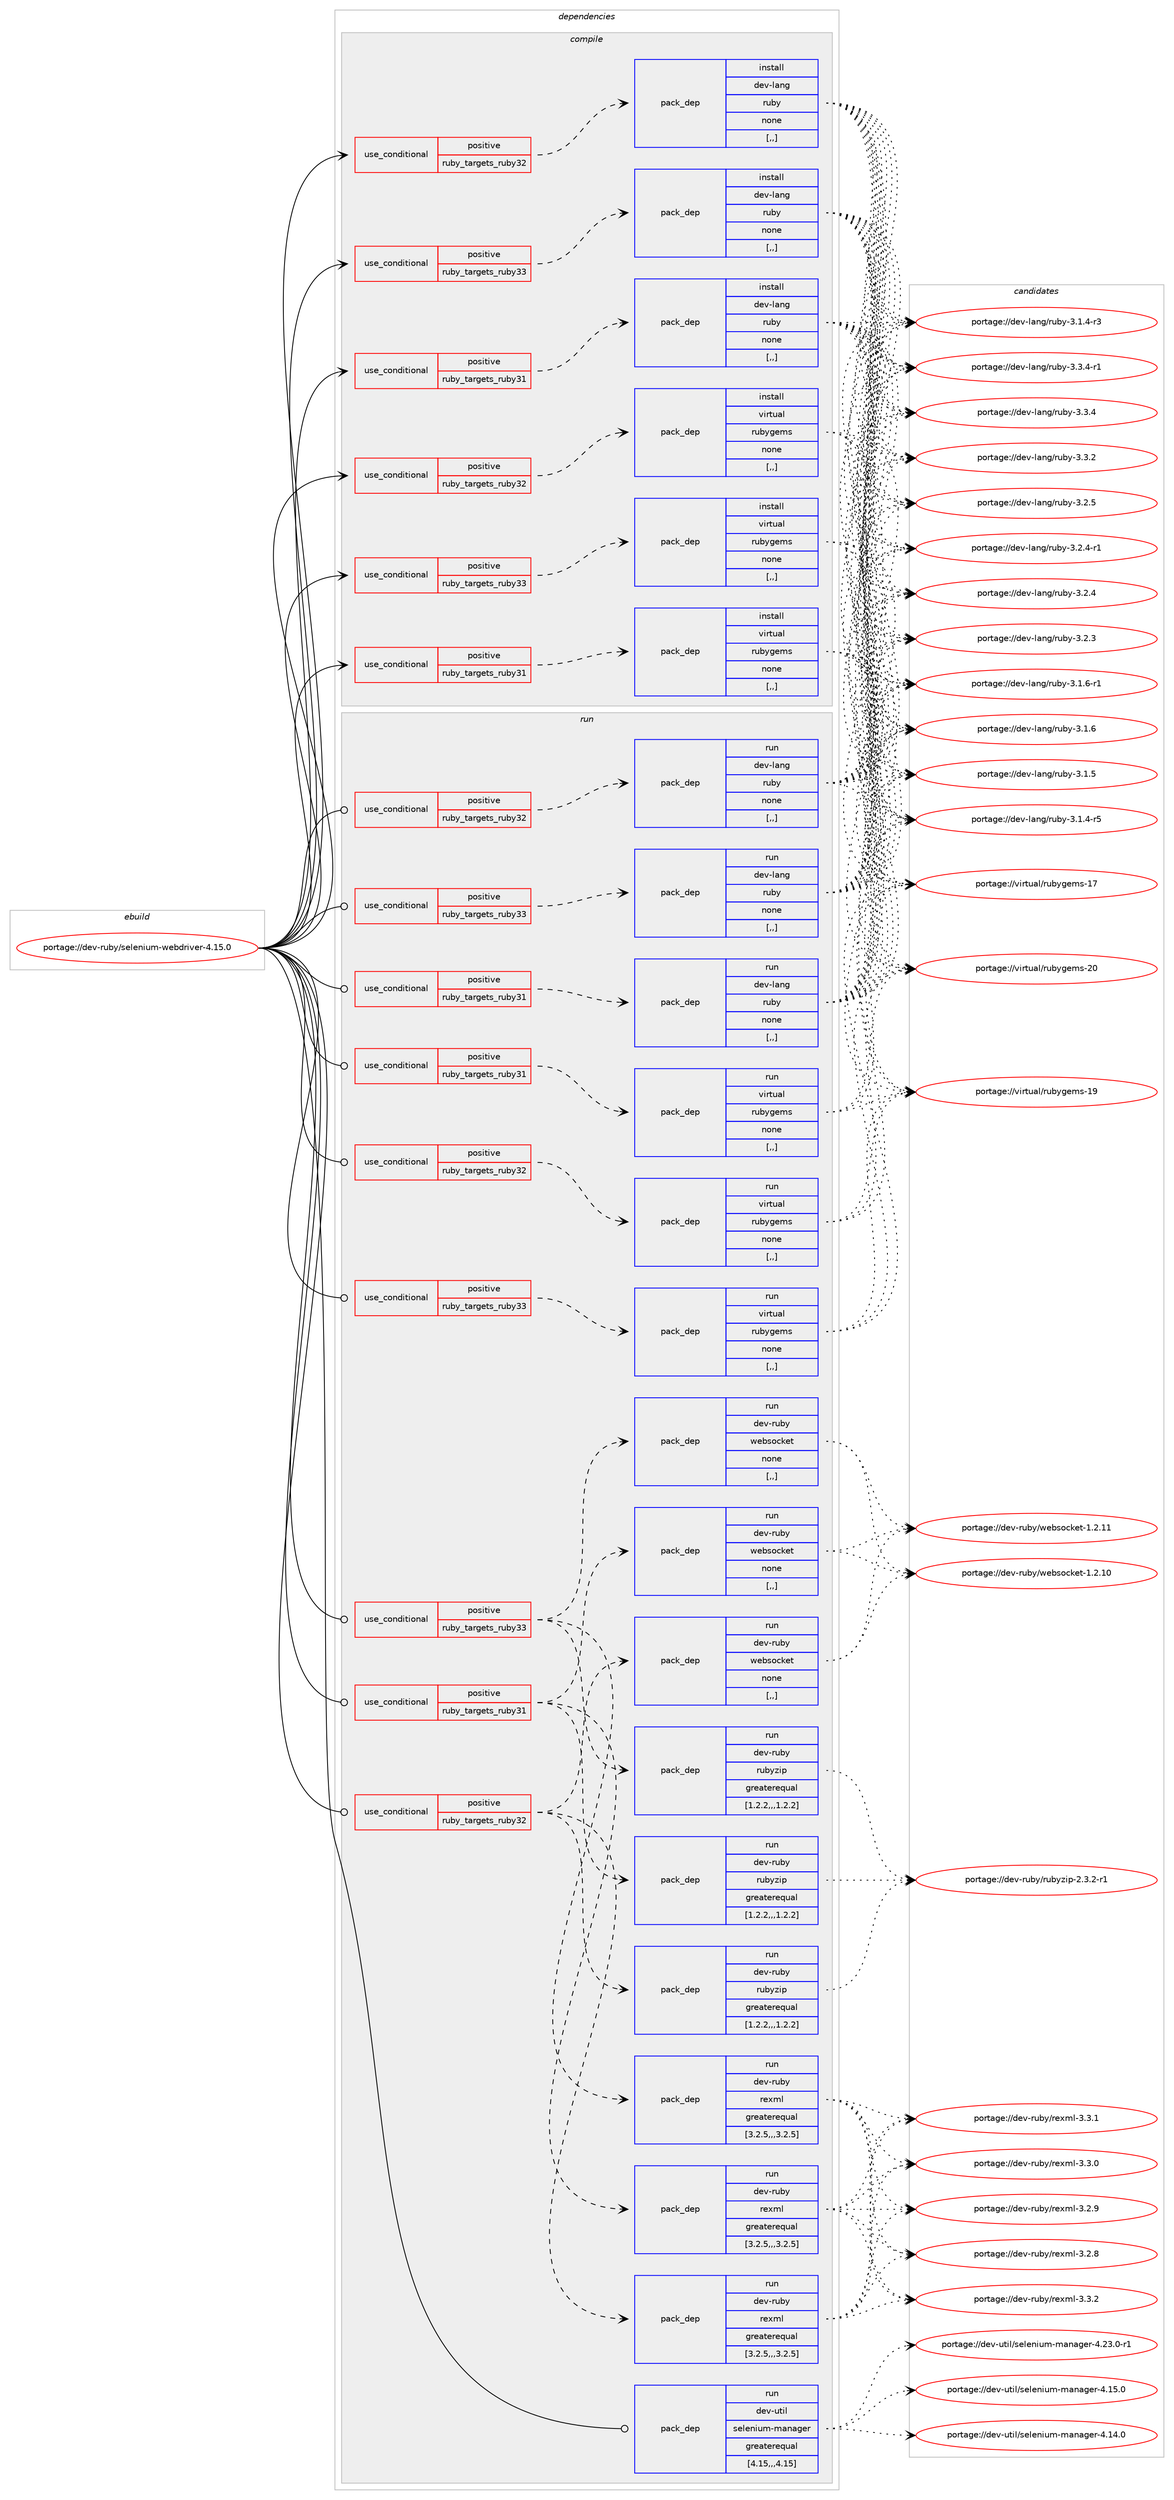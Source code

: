 digraph prolog {

# *************
# Graph options
# *************

newrank=true;
concentrate=true;
compound=true;
graph [rankdir=LR,fontname=Helvetica,fontsize=10,ranksep=1.5];#, ranksep=2.5, nodesep=0.2];
edge  [arrowhead=vee];
node  [fontname=Helvetica,fontsize=10];

# **********
# The ebuild
# **********

subgraph cluster_leftcol {
color=gray;
label=<<i>ebuild</i>>;
id [label="portage://dev-ruby/selenium-webdriver-4.15.0", color=red, width=4, href="../dev-ruby/selenium-webdriver-4.15.0.svg"];
}

# ****************
# The dependencies
# ****************

subgraph cluster_midcol {
color=gray;
label=<<i>dependencies</i>>;
subgraph cluster_compile {
fillcolor="#eeeeee";
style=filled;
label=<<i>compile</i>>;
subgraph cond56217 {
dependency202475 [label=<<TABLE BORDER="0" CELLBORDER="1" CELLSPACING="0" CELLPADDING="4"><TR><TD ROWSPAN="3" CELLPADDING="10">use_conditional</TD></TR><TR><TD>positive</TD></TR><TR><TD>ruby_targets_ruby31</TD></TR></TABLE>>, shape=none, color=red];
subgraph pack144873 {
dependency202476 [label=<<TABLE BORDER="0" CELLBORDER="1" CELLSPACING="0" CELLPADDING="4" WIDTH="220"><TR><TD ROWSPAN="6" CELLPADDING="30">pack_dep</TD></TR><TR><TD WIDTH="110">install</TD></TR><TR><TD>dev-lang</TD></TR><TR><TD>ruby</TD></TR><TR><TD>none</TD></TR><TR><TD>[,,]</TD></TR></TABLE>>, shape=none, color=blue];
}
dependency202475:e -> dependency202476:w [weight=20,style="dashed",arrowhead="vee"];
}
id:e -> dependency202475:w [weight=20,style="solid",arrowhead="vee"];
subgraph cond56218 {
dependency202477 [label=<<TABLE BORDER="0" CELLBORDER="1" CELLSPACING="0" CELLPADDING="4"><TR><TD ROWSPAN="3" CELLPADDING="10">use_conditional</TD></TR><TR><TD>positive</TD></TR><TR><TD>ruby_targets_ruby31</TD></TR></TABLE>>, shape=none, color=red];
subgraph pack144874 {
dependency202478 [label=<<TABLE BORDER="0" CELLBORDER="1" CELLSPACING="0" CELLPADDING="4" WIDTH="220"><TR><TD ROWSPAN="6" CELLPADDING="30">pack_dep</TD></TR><TR><TD WIDTH="110">install</TD></TR><TR><TD>virtual</TD></TR><TR><TD>rubygems</TD></TR><TR><TD>none</TD></TR><TR><TD>[,,]</TD></TR></TABLE>>, shape=none, color=blue];
}
dependency202477:e -> dependency202478:w [weight=20,style="dashed",arrowhead="vee"];
}
id:e -> dependency202477:w [weight=20,style="solid",arrowhead="vee"];
subgraph cond56219 {
dependency202479 [label=<<TABLE BORDER="0" CELLBORDER="1" CELLSPACING="0" CELLPADDING="4"><TR><TD ROWSPAN="3" CELLPADDING="10">use_conditional</TD></TR><TR><TD>positive</TD></TR><TR><TD>ruby_targets_ruby32</TD></TR></TABLE>>, shape=none, color=red];
subgraph pack144875 {
dependency202480 [label=<<TABLE BORDER="0" CELLBORDER="1" CELLSPACING="0" CELLPADDING="4" WIDTH="220"><TR><TD ROWSPAN="6" CELLPADDING="30">pack_dep</TD></TR><TR><TD WIDTH="110">install</TD></TR><TR><TD>dev-lang</TD></TR><TR><TD>ruby</TD></TR><TR><TD>none</TD></TR><TR><TD>[,,]</TD></TR></TABLE>>, shape=none, color=blue];
}
dependency202479:e -> dependency202480:w [weight=20,style="dashed",arrowhead="vee"];
}
id:e -> dependency202479:w [weight=20,style="solid",arrowhead="vee"];
subgraph cond56220 {
dependency202481 [label=<<TABLE BORDER="0" CELLBORDER="1" CELLSPACING="0" CELLPADDING="4"><TR><TD ROWSPAN="3" CELLPADDING="10">use_conditional</TD></TR><TR><TD>positive</TD></TR><TR><TD>ruby_targets_ruby32</TD></TR></TABLE>>, shape=none, color=red];
subgraph pack144876 {
dependency202482 [label=<<TABLE BORDER="0" CELLBORDER="1" CELLSPACING="0" CELLPADDING="4" WIDTH="220"><TR><TD ROWSPAN="6" CELLPADDING="30">pack_dep</TD></TR><TR><TD WIDTH="110">install</TD></TR><TR><TD>virtual</TD></TR><TR><TD>rubygems</TD></TR><TR><TD>none</TD></TR><TR><TD>[,,]</TD></TR></TABLE>>, shape=none, color=blue];
}
dependency202481:e -> dependency202482:w [weight=20,style="dashed",arrowhead="vee"];
}
id:e -> dependency202481:w [weight=20,style="solid",arrowhead="vee"];
subgraph cond56221 {
dependency202483 [label=<<TABLE BORDER="0" CELLBORDER="1" CELLSPACING="0" CELLPADDING="4"><TR><TD ROWSPAN="3" CELLPADDING="10">use_conditional</TD></TR><TR><TD>positive</TD></TR><TR><TD>ruby_targets_ruby33</TD></TR></TABLE>>, shape=none, color=red];
subgraph pack144877 {
dependency202484 [label=<<TABLE BORDER="0" CELLBORDER="1" CELLSPACING="0" CELLPADDING="4" WIDTH="220"><TR><TD ROWSPAN="6" CELLPADDING="30">pack_dep</TD></TR><TR><TD WIDTH="110">install</TD></TR><TR><TD>dev-lang</TD></TR><TR><TD>ruby</TD></TR><TR><TD>none</TD></TR><TR><TD>[,,]</TD></TR></TABLE>>, shape=none, color=blue];
}
dependency202483:e -> dependency202484:w [weight=20,style="dashed",arrowhead="vee"];
}
id:e -> dependency202483:w [weight=20,style="solid",arrowhead="vee"];
subgraph cond56222 {
dependency202485 [label=<<TABLE BORDER="0" CELLBORDER="1" CELLSPACING="0" CELLPADDING="4"><TR><TD ROWSPAN="3" CELLPADDING="10">use_conditional</TD></TR><TR><TD>positive</TD></TR><TR><TD>ruby_targets_ruby33</TD></TR></TABLE>>, shape=none, color=red];
subgraph pack144878 {
dependency202486 [label=<<TABLE BORDER="0" CELLBORDER="1" CELLSPACING="0" CELLPADDING="4" WIDTH="220"><TR><TD ROWSPAN="6" CELLPADDING="30">pack_dep</TD></TR><TR><TD WIDTH="110">install</TD></TR><TR><TD>virtual</TD></TR><TR><TD>rubygems</TD></TR><TR><TD>none</TD></TR><TR><TD>[,,]</TD></TR></TABLE>>, shape=none, color=blue];
}
dependency202485:e -> dependency202486:w [weight=20,style="dashed",arrowhead="vee"];
}
id:e -> dependency202485:w [weight=20,style="solid",arrowhead="vee"];
}
subgraph cluster_compileandrun {
fillcolor="#eeeeee";
style=filled;
label=<<i>compile and run</i>>;
}
subgraph cluster_run {
fillcolor="#eeeeee";
style=filled;
label=<<i>run</i>>;
subgraph cond56223 {
dependency202487 [label=<<TABLE BORDER="0" CELLBORDER="1" CELLSPACING="0" CELLPADDING="4"><TR><TD ROWSPAN="3" CELLPADDING="10">use_conditional</TD></TR><TR><TD>positive</TD></TR><TR><TD>ruby_targets_ruby31</TD></TR></TABLE>>, shape=none, color=red];
subgraph pack144879 {
dependency202488 [label=<<TABLE BORDER="0" CELLBORDER="1" CELLSPACING="0" CELLPADDING="4" WIDTH="220"><TR><TD ROWSPAN="6" CELLPADDING="30">pack_dep</TD></TR><TR><TD WIDTH="110">run</TD></TR><TR><TD>dev-lang</TD></TR><TR><TD>ruby</TD></TR><TR><TD>none</TD></TR><TR><TD>[,,]</TD></TR></TABLE>>, shape=none, color=blue];
}
dependency202487:e -> dependency202488:w [weight=20,style="dashed",arrowhead="vee"];
}
id:e -> dependency202487:w [weight=20,style="solid",arrowhead="odot"];
subgraph cond56224 {
dependency202489 [label=<<TABLE BORDER="0" CELLBORDER="1" CELLSPACING="0" CELLPADDING="4"><TR><TD ROWSPAN="3" CELLPADDING="10">use_conditional</TD></TR><TR><TD>positive</TD></TR><TR><TD>ruby_targets_ruby31</TD></TR></TABLE>>, shape=none, color=red];
subgraph pack144880 {
dependency202490 [label=<<TABLE BORDER="0" CELLBORDER="1" CELLSPACING="0" CELLPADDING="4" WIDTH="220"><TR><TD ROWSPAN="6" CELLPADDING="30">pack_dep</TD></TR><TR><TD WIDTH="110">run</TD></TR><TR><TD>dev-ruby</TD></TR><TR><TD>rexml</TD></TR><TR><TD>greaterequal</TD></TR><TR><TD>[3.2.5,,,3.2.5]</TD></TR></TABLE>>, shape=none, color=blue];
}
dependency202489:e -> dependency202490:w [weight=20,style="dashed",arrowhead="vee"];
subgraph pack144881 {
dependency202491 [label=<<TABLE BORDER="0" CELLBORDER="1" CELLSPACING="0" CELLPADDING="4" WIDTH="220"><TR><TD ROWSPAN="6" CELLPADDING="30">pack_dep</TD></TR><TR><TD WIDTH="110">run</TD></TR><TR><TD>dev-ruby</TD></TR><TR><TD>rubyzip</TD></TR><TR><TD>greaterequal</TD></TR><TR><TD>[1.2.2,,,1.2.2]</TD></TR></TABLE>>, shape=none, color=blue];
}
dependency202489:e -> dependency202491:w [weight=20,style="dashed",arrowhead="vee"];
subgraph pack144882 {
dependency202492 [label=<<TABLE BORDER="0" CELLBORDER="1" CELLSPACING="0" CELLPADDING="4" WIDTH="220"><TR><TD ROWSPAN="6" CELLPADDING="30">pack_dep</TD></TR><TR><TD WIDTH="110">run</TD></TR><TR><TD>dev-ruby</TD></TR><TR><TD>websocket</TD></TR><TR><TD>none</TD></TR><TR><TD>[,,]</TD></TR></TABLE>>, shape=none, color=blue];
}
dependency202489:e -> dependency202492:w [weight=20,style="dashed",arrowhead="vee"];
}
id:e -> dependency202489:w [weight=20,style="solid",arrowhead="odot"];
subgraph cond56225 {
dependency202493 [label=<<TABLE BORDER="0" CELLBORDER="1" CELLSPACING="0" CELLPADDING="4"><TR><TD ROWSPAN="3" CELLPADDING="10">use_conditional</TD></TR><TR><TD>positive</TD></TR><TR><TD>ruby_targets_ruby31</TD></TR></TABLE>>, shape=none, color=red];
subgraph pack144883 {
dependency202494 [label=<<TABLE BORDER="0" CELLBORDER="1" CELLSPACING="0" CELLPADDING="4" WIDTH="220"><TR><TD ROWSPAN="6" CELLPADDING="30">pack_dep</TD></TR><TR><TD WIDTH="110">run</TD></TR><TR><TD>virtual</TD></TR><TR><TD>rubygems</TD></TR><TR><TD>none</TD></TR><TR><TD>[,,]</TD></TR></TABLE>>, shape=none, color=blue];
}
dependency202493:e -> dependency202494:w [weight=20,style="dashed",arrowhead="vee"];
}
id:e -> dependency202493:w [weight=20,style="solid",arrowhead="odot"];
subgraph cond56226 {
dependency202495 [label=<<TABLE BORDER="0" CELLBORDER="1" CELLSPACING="0" CELLPADDING="4"><TR><TD ROWSPAN="3" CELLPADDING="10">use_conditional</TD></TR><TR><TD>positive</TD></TR><TR><TD>ruby_targets_ruby32</TD></TR></TABLE>>, shape=none, color=red];
subgraph pack144884 {
dependency202496 [label=<<TABLE BORDER="0" CELLBORDER="1" CELLSPACING="0" CELLPADDING="4" WIDTH="220"><TR><TD ROWSPAN="6" CELLPADDING="30">pack_dep</TD></TR><TR><TD WIDTH="110">run</TD></TR><TR><TD>dev-lang</TD></TR><TR><TD>ruby</TD></TR><TR><TD>none</TD></TR><TR><TD>[,,]</TD></TR></TABLE>>, shape=none, color=blue];
}
dependency202495:e -> dependency202496:w [weight=20,style="dashed",arrowhead="vee"];
}
id:e -> dependency202495:w [weight=20,style="solid",arrowhead="odot"];
subgraph cond56227 {
dependency202497 [label=<<TABLE BORDER="0" CELLBORDER="1" CELLSPACING="0" CELLPADDING="4"><TR><TD ROWSPAN="3" CELLPADDING="10">use_conditional</TD></TR><TR><TD>positive</TD></TR><TR><TD>ruby_targets_ruby32</TD></TR></TABLE>>, shape=none, color=red];
subgraph pack144885 {
dependency202498 [label=<<TABLE BORDER="0" CELLBORDER="1" CELLSPACING="0" CELLPADDING="4" WIDTH="220"><TR><TD ROWSPAN="6" CELLPADDING="30">pack_dep</TD></TR><TR><TD WIDTH="110">run</TD></TR><TR><TD>dev-ruby</TD></TR><TR><TD>rexml</TD></TR><TR><TD>greaterequal</TD></TR><TR><TD>[3.2.5,,,3.2.5]</TD></TR></TABLE>>, shape=none, color=blue];
}
dependency202497:e -> dependency202498:w [weight=20,style="dashed",arrowhead="vee"];
subgraph pack144886 {
dependency202499 [label=<<TABLE BORDER="0" CELLBORDER="1" CELLSPACING="0" CELLPADDING="4" WIDTH="220"><TR><TD ROWSPAN="6" CELLPADDING="30">pack_dep</TD></TR><TR><TD WIDTH="110">run</TD></TR><TR><TD>dev-ruby</TD></TR><TR><TD>rubyzip</TD></TR><TR><TD>greaterequal</TD></TR><TR><TD>[1.2.2,,,1.2.2]</TD></TR></TABLE>>, shape=none, color=blue];
}
dependency202497:e -> dependency202499:w [weight=20,style="dashed",arrowhead="vee"];
subgraph pack144887 {
dependency202500 [label=<<TABLE BORDER="0" CELLBORDER="1" CELLSPACING="0" CELLPADDING="4" WIDTH="220"><TR><TD ROWSPAN="6" CELLPADDING="30">pack_dep</TD></TR><TR><TD WIDTH="110">run</TD></TR><TR><TD>dev-ruby</TD></TR><TR><TD>websocket</TD></TR><TR><TD>none</TD></TR><TR><TD>[,,]</TD></TR></TABLE>>, shape=none, color=blue];
}
dependency202497:e -> dependency202500:w [weight=20,style="dashed",arrowhead="vee"];
}
id:e -> dependency202497:w [weight=20,style="solid",arrowhead="odot"];
subgraph cond56228 {
dependency202501 [label=<<TABLE BORDER="0" CELLBORDER="1" CELLSPACING="0" CELLPADDING="4"><TR><TD ROWSPAN="3" CELLPADDING="10">use_conditional</TD></TR><TR><TD>positive</TD></TR><TR><TD>ruby_targets_ruby32</TD></TR></TABLE>>, shape=none, color=red];
subgraph pack144888 {
dependency202502 [label=<<TABLE BORDER="0" CELLBORDER="1" CELLSPACING="0" CELLPADDING="4" WIDTH="220"><TR><TD ROWSPAN="6" CELLPADDING="30">pack_dep</TD></TR><TR><TD WIDTH="110">run</TD></TR><TR><TD>virtual</TD></TR><TR><TD>rubygems</TD></TR><TR><TD>none</TD></TR><TR><TD>[,,]</TD></TR></TABLE>>, shape=none, color=blue];
}
dependency202501:e -> dependency202502:w [weight=20,style="dashed",arrowhead="vee"];
}
id:e -> dependency202501:w [weight=20,style="solid",arrowhead="odot"];
subgraph cond56229 {
dependency202503 [label=<<TABLE BORDER="0" CELLBORDER="1" CELLSPACING="0" CELLPADDING="4"><TR><TD ROWSPAN="3" CELLPADDING="10">use_conditional</TD></TR><TR><TD>positive</TD></TR><TR><TD>ruby_targets_ruby33</TD></TR></TABLE>>, shape=none, color=red];
subgraph pack144889 {
dependency202504 [label=<<TABLE BORDER="0" CELLBORDER="1" CELLSPACING="0" CELLPADDING="4" WIDTH="220"><TR><TD ROWSPAN="6" CELLPADDING="30">pack_dep</TD></TR><TR><TD WIDTH="110">run</TD></TR><TR><TD>dev-lang</TD></TR><TR><TD>ruby</TD></TR><TR><TD>none</TD></TR><TR><TD>[,,]</TD></TR></TABLE>>, shape=none, color=blue];
}
dependency202503:e -> dependency202504:w [weight=20,style="dashed",arrowhead="vee"];
}
id:e -> dependency202503:w [weight=20,style="solid",arrowhead="odot"];
subgraph cond56230 {
dependency202505 [label=<<TABLE BORDER="0" CELLBORDER="1" CELLSPACING="0" CELLPADDING="4"><TR><TD ROWSPAN="3" CELLPADDING="10">use_conditional</TD></TR><TR><TD>positive</TD></TR><TR><TD>ruby_targets_ruby33</TD></TR></TABLE>>, shape=none, color=red];
subgraph pack144890 {
dependency202506 [label=<<TABLE BORDER="0" CELLBORDER="1" CELLSPACING="0" CELLPADDING="4" WIDTH="220"><TR><TD ROWSPAN="6" CELLPADDING="30">pack_dep</TD></TR><TR><TD WIDTH="110">run</TD></TR><TR><TD>dev-ruby</TD></TR><TR><TD>rexml</TD></TR><TR><TD>greaterequal</TD></TR><TR><TD>[3.2.5,,,3.2.5]</TD></TR></TABLE>>, shape=none, color=blue];
}
dependency202505:e -> dependency202506:w [weight=20,style="dashed",arrowhead="vee"];
subgraph pack144891 {
dependency202507 [label=<<TABLE BORDER="0" CELLBORDER="1" CELLSPACING="0" CELLPADDING="4" WIDTH="220"><TR><TD ROWSPAN="6" CELLPADDING="30">pack_dep</TD></TR><TR><TD WIDTH="110">run</TD></TR><TR><TD>dev-ruby</TD></TR><TR><TD>rubyzip</TD></TR><TR><TD>greaterequal</TD></TR><TR><TD>[1.2.2,,,1.2.2]</TD></TR></TABLE>>, shape=none, color=blue];
}
dependency202505:e -> dependency202507:w [weight=20,style="dashed",arrowhead="vee"];
subgraph pack144892 {
dependency202508 [label=<<TABLE BORDER="0" CELLBORDER="1" CELLSPACING="0" CELLPADDING="4" WIDTH="220"><TR><TD ROWSPAN="6" CELLPADDING="30">pack_dep</TD></TR><TR><TD WIDTH="110">run</TD></TR><TR><TD>dev-ruby</TD></TR><TR><TD>websocket</TD></TR><TR><TD>none</TD></TR><TR><TD>[,,]</TD></TR></TABLE>>, shape=none, color=blue];
}
dependency202505:e -> dependency202508:w [weight=20,style="dashed",arrowhead="vee"];
}
id:e -> dependency202505:w [weight=20,style="solid",arrowhead="odot"];
subgraph cond56231 {
dependency202509 [label=<<TABLE BORDER="0" CELLBORDER="1" CELLSPACING="0" CELLPADDING="4"><TR><TD ROWSPAN="3" CELLPADDING="10">use_conditional</TD></TR><TR><TD>positive</TD></TR><TR><TD>ruby_targets_ruby33</TD></TR></TABLE>>, shape=none, color=red];
subgraph pack144893 {
dependency202510 [label=<<TABLE BORDER="0" CELLBORDER="1" CELLSPACING="0" CELLPADDING="4" WIDTH="220"><TR><TD ROWSPAN="6" CELLPADDING="30">pack_dep</TD></TR><TR><TD WIDTH="110">run</TD></TR><TR><TD>virtual</TD></TR><TR><TD>rubygems</TD></TR><TR><TD>none</TD></TR><TR><TD>[,,]</TD></TR></TABLE>>, shape=none, color=blue];
}
dependency202509:e -> dependency202510:w [weight=20,style="dashed",arrowhead="vee"];
}
id:e -> dependency202509:w [weight=20,style="solid",arrowhead="odot"];
subgraph pack144894 {
dependency202511 [label=<<TABLE BORDER="0" CELLBORDER="1" CELLSPACING="0" CELLPADDING="4" WIDTH="220"><TR><TD ROWSPAN="6" CELLPADDING="30">pack_dep</TD></TR><TR><TD WIDTH="110">run</TD></TR><TR><TD>dev-util</TD></TR><TR><TD>selenium-manager</TD></TR><TR><TD>greaterequal</TD></TR><TR><TD>[4.15,,,4.15]</TD></TR></TABLE>>, shape=none, color=blue];
}
id:e -> dependency202511:w [weight=20,style="solid",arrowhead="odot"];
}
}

# **************
# The candidates
# **************

subgraph cluster_choices {
rank=same;
color=gray;
label=<<i>candidates</i>>;

subgraph choice144873 {
color=black;
nodesep=1;
choice100101118451089711010347114117981214551465146524511449 [label="portage://dev-lang/ruby-3.3.4-r1", color=red, width=4,href="../dev-lang/ruby-3.3.4-r1.svg"];
choice10010111845108971101034711411798121455146514652 [label="portage://dev-lang/ruby-3.3.4", color=red, width=4,href="../dev-lang/ruby-3.3.4.svg"];
choice10010111845108971101034711411798121455146514650 [label="portage://dev-lang/ruby-3.3.2", color=red, width=4,href="../dev-lang/ruby-3.3.2.svg"];
choice10010111845108971101034711411798121455146504653 [label="portage://dev-lang/ruby-3.2.5", color=red, width=4,href="../dev-lang/ruby-3.2.5.svg"];
choice100101118451089711010347114117981214551465046524511449 [label="portage://dev-lang/ruby-3.2.4-r1", color=red, width=4,href="../dev-lang/ruby-3.2.4-r1.svg"];
choice10010111845108971101034711411798121455146504652 [label="portage://dev-lang/ruby-3.2.4", color=red, width=4,href="../dev-lang/ruby-3.2.4.svg"];
choice10010111845108971101034711411798121455146504651 [label="portage://dev-lang/ruby-3.2.3", color=red, width=4,href="../dev-lang/ruby-3.2.3.svg"];
choice100101118451089711010347114117981214551464946544511449 [label="portage://dev-lang/ruby-3.1.6-r1", color=red, width=4,href="../dev-lang/ruby-3.1.6-r1.svg"];
choice10010111845108971101034711411798121455146494654 [label="portage://dev-lang/ruby-3.1.6", color=red, width=4,href="../dev-lang/ruby-3.1.6.svg"];
choice10010111845108971101034711411798121455146494653 [label="portage://dev-lang/ruby-3.1.5", color=red, width=4,href="../dev-lang/ruby-3.1.5.svg"];
choice100101118451089711010347114117981214551464946524511453 [label="portage://dev-lang/ruby-3.1.4-r5", color=red, width=4,href="../dev-lang/ruby-3.1.4-r5.svg"];
choice100101118451089711010347114117981214551464946524511451 [label="portage://dev-lang/ruby-3.1.4-r3", color=red, width=4,href="../dev-lang/ruby-3.1.4-r3.svg"];
dependency202476:e -> choice100101118451089711010347114117981214551465146524511449:w [style=dotted,weight="100"];
dependency202476:e -> choice10010111845108971101034711411798121455146514652:w [style=dotted,weight="100"];
dependency202476:e -> choice10010111845108971101034711411798121455146514650:w [style=dotted,weight="100"];
dependency202476:e -> choice10010111845108971101034711411798121455146504653:w [style=dotted,weight="100"];
dependency202476:e -> choice100101118451089711010347114117981214551465046524511449:w [style=dotted,weight="100"];
dependency202476:e -> choice10010111845108971101034711411798121455146504652:w [style=dotted,weight="100"];
dependency202476:e -> choice10010111845108971101034711411798121455146504651:w [style=dotted,weight="100"];
dependency202476:e -> choice100101118451089711010347114117981214551464946544511449:w [style=dotted,weight="100"];
dependency202476:e -> choice10010111845108971101034711411798121455146494654:w [style=dotted,weight="100"];
dependency202476:e -> choice10010111845108971101034711411798121455146494653:w [style=dotted,weight="100"];
dependency202476:e -> choice100101118451089711010347114117981214551464946524511453:w [style=dotted,weight="100"];
dependency202476:e -> choice100101118451089711010347114117981214551464946524511451:w [style=dotted,weight="100"];
}
subgraph choice144874 {
color=black;
nodesep=1;
choice118105114116117971084711411798121103101109115455048 [label="portage://virtual/rubygems-20", color=red, width=4,href="../virtual/rubygems-20.svg"];
choice118105114116117971084711411798121103101109115454957 [label="portage://virtual/rubygems-19", color=red, width=4,href="../virtual/rubygems-19.svg"];
choice118105114116117971084711411798121103101109115454955 [label="portage://virtual/rubygems-17", color=red, width=4,href="../virtual/rubygems-17.svg"];
dependency202478:e -> choice118105114116117971084711411798121103101109115455048:w [style=dotted,weight="100"];
dependency202478:e -> choice118105114116117971084711411798121103101109115454957:w [style=dotted,weight="100"];
dependency202478:e -> choice118105114116117971084711411798121103101109115454955:w [style=dotted,weight="100"];
}
subgraph choice144875 {
color=black;
nodesep=1;
choice100101118451089711010347114117981214551465146524511449 [label="portage://dev-lang/ruby-3.3.4-r1", color=red, width=4,href="../dev-lang/ruby-3.3.4-r1.svg"];
choice10010111845108971101034711411798121455146514652 [label="portage://dev-lang/ruby-3.3.4", color=red, width=4,href="../dev-lang/ruby-3.3.4.svg"];
choice10010111845108971101034711411798121455146514650 [label="portage://dev-lang/ruby-3.3.2", color=red, width=4,href="../dev-lang/ruby-3.3.2.svg"];
choice10010111845108971101034711411798121455146504653 [label="portage://dev-lang/ruby-3.2.5", color=red, width=4,href="../dev-lang/ruby-3.2.5.svg"];
choice100101118451089711010347114117981214551465046524511449 [label="portage://dev-lang/ruby-3.2.4-r1", color=red, width=4,href="../dev-lang/ruby-3.2.4-r1.svg"];
choice10010111845108971101034711411798121455146504652 [label="portage://dev-lang/ruby-3.2.4", color=red, width=4,href="../dev-lang/ruby-3.2.4.svg"];
choice10010111845108971101034711411798121455146504651 [label="portage://dev-lang/ruby-3.2.3", color=red, width=4,href="../dev-lang/ruby-3.2.3.svg"];
choice100101118451089711010347114117981214551464946544511449 [label="portage://dev-lang/ruby-3.1.6-r1", color=red, width=4,href="../dev-lang/ruby-3.1.6-r1.svg"];
choice10010111845108971101034711411798121455146494654 [label="portage://dev-lang/ruby-3.1.6", color=red, width=4,href="../dev-lang/ruby-3.1.6.svg"];
choice10010111845108971101034711411798121455146494653 [label="portage://dev-lang/ruby-3.1.5", color=red, width=4,href="../dev-lang/ruby-3.1.5.svg"];
choice100101118451089711010347114117981214551464946524511453 [label="portage://dev-lang/ruby-3.1.4-r5", color=red, width=4,href="../dev-lang/ruby-3.1.4-r5.svg"];
choice100101118451089711010347114117981214551464946524511451 [label="portage://dev-lang/ruby-3.1.4-r3", color=red, width=4,href="../dev-lang/ruby-3.1.4-r3.svg"];
dependency202480:e -> choice100101118451089711010347114117981214551465146524511449:w [style=dotted,weight="100"];
dependency202480:e -> choice10010111845108971101034711411798121455146514652:w [style=dotted,weight="100"];
dependency202480:e -> choice10010111845108971101034711411798121455146514650:w [style=dotted,weight="100"];
dependency202480:e -> choice10010111845108971101034711411798121455146504653:w [style=dotted,weight="100"];
dependency202480:e -> choice100101118451089711010347114117981214551465046524511449:w [style=dotted,weight="100"];
dependency202480:e -> choice10010111845108971101034711411798121455146504652:w [style=dotted,weight="100"];
dependency202480:e -> choice10010111845108971101034711411798121455146504651:w [style=dotted,weight="100"];
dependency202480:e -> choice100101118451089711010347114117981214551464946544511449:w [style=dotted,weight="100"];
dependency202480:e -> choice10010111845108971101034711411798121455146494654:w [style=dotted,weight="100"];
dependency202480:e -> choice10010111845108971101034711411798121455146494653:w [style=dotted,weight="100"];
dependency202480:e -> choice100101118451089711010347114117981214551464946524511453:w [style=dotted,weight="100"];
dependency202480:e -> choice100101118451089711010347114117981214551464946524511451:w [style=dotted,weight="100"];
}
subgraph choice144876 {
color=black;
nodesep=1;
choice118105114116117971084711411798121103101109115455048 [label="portage://virtual/rubygems-20", color=red, width=4,href="../virtual/rubygems-20.svg"];
choice118105114116117971084711411798121103101109115454957 [label="portage://virtual/rubygems-19", color=red, width=4,href="../virtual/rubygems-19.svg"];
choice118105114116117971084711411798121103101109115454955 [label="portage://virtual/rubygems-17", color=red, width=4,href="../virtual/rubygems-17.svg"];
dependency202482:e -> choice118105114116117971084711411798121103101109115455048:w [style=dotted,weight="100"];
dependency202482:e -> choice118105114116117971084711411798121103101109115454957:w [style=dotted,weight="100"];
dependency202482:e -> choice118105114116117971084711411798121103101109115454955:w [style=dotted,weight="100"];
}
subgraph choice144877 {
color=black;
nodesep=1;
choice100101118451089711010347114117981214551465146524511449 [label="portage://dev-lang/ruby-3.3.4-r1", color=red, width=4,href="../dev-lang/ruby-3.3.4-r1.svg"];
choice10010111845108971101034711411798121455146514652 [label="portage://dev-lang/ruby-3.3.4", color=red, width=4,href="../dev-lang/ruby-3.3.4.svg"];
choice10010111845108971101034711411798121455146514650 [label="portage://dev-lang/ruby-3.3.2", color=red, width=4,href="../dev-lang/ruby-3.3.2.svg"];
choice10010111845108971101034711411798121455146504653 [label="portage://dev-lang/ruby-3.2.5", color=red, width=4,href="../dev-lang/ruby-3.2.5.svg"];
choice100101118451089711010347114117981214551465046524511449 [label="portage://dev-lang/ruby-3.2.4-r1", color=red, width=4,href="../dev-lang/ruby-3.2.4-r1.svg"];
choice10010111845108971101034711411798121455146504652 [label="portage://dev-lang/ruby-3.2.4", color=red, width=4,href="../dev-lang/ruby-3.2.4.svg"];
choice10010111845108971101034711411798121455146504651 [label="portage://dev-lang/ruby-3.2.3", color=red, width=4,href="../dev-lang/ruby-3.2.3.svg"];
choice100101118451089711010347114117981214551464946544511449 [label="portage://dev-lang/ruby-3.1.6-r1", color=red, width=4,href="../dev-lang/ruby-3.1.6-r1.svg"];
choice10010111845108971101034711411798121455146494654 [label="portage://dev-lang/ruby-3.1.6", color=red, width=4,href="../dev-lang/ruby-3.1.6.svg"];
choice10010111845108971101034711411798121455146494653 [label="portage://dev-lang/ruby-3.1.5", color=red, width=4,href="../dev-lang/ruby-3.1.5.svg"];
choice100101118451089711010347114117981214551464946524511453 [label="portage://dev-lang/ruby-3.1.4-r5", color=red, width=4,href="../dev-lang/ruby-3.1.4-r5.svg"];
choice100101118451089711010347114117981214551464946524511451 [label="portage://dev-lang/ruby-3.1.4-r3", color=red, width=4,href="../dev-lang/ruby-3.1.4-r3.svg"];
dependency202484:e -> choice100101118451089711010347114117981214551465146524511449:w [style=dotted,weight="100"];
dependency202484:e -> choice10010111845108971101034711411798121455146514652:w [style=dotted,weight="100"];
dependency202484:e -> choice10010111845108971101034711411798121455146514650:w [style=dotted,weight="100"];
dependency202484:e -> choice10010111845108971101034711411798121455146504653:w [style=dotted,weight="100"];
dependency202484:e -> choice100101118451089711010347114117981214551465046524511449:w [style=dotted,weight="100"];
dependency202484:e -> choice10010111845108971101034711411798121455146504652:w [style=dotted,weight="100"];
dependency202484:e -> choice10010111845108971101034711411798121455146504651:w [style=dotted,weight="100"];
dependency202484:e -> choice100101118451089711010347114117981214551464946544511449:w [style=dotted,weight="100"];
dependency202484:e -> choice10010111845108971101034711411798121455146494654:w [style=dotted,weight="100"];
dependency202484:e -> choice10010111845108971101034711411798121455146494653:w [style=dotted,weight="100"];
dependency202484:e -> choice100101118451089711010347114117981214551464946524511453:w [style=dotted,weight="100"];
dependency202484:e -> choice100101118451089711010347114117981214551464946524511451:w [style=dotted,weight="100"];
}
subgraph choice144878 {
color=black;
nodesep=1;
choice118105114116117971084711411798121103101109115455048 [label="portage://virtual/rubygems-20", color=red, width=4,href="../virtual/rubygems-20.svg"];
choice118105114116117971084711411798121103101109115454957 [label="portage://virtual/rubygems-19", color=red, width=4,href="../virtual/rubygems-19.svg"];
choice118105114116117971084711411798121103101109115454955 [label="portage://virtual/rubygems-17", color=red, width=4,href="../virtual/rubygems-17.svg"];
dependency202486:e -> choice118105114116117971084711411798121103101109115455048:w [style=dotted,weight="100"];
dependency202486:e -> choice118105114116117971084711411798121103101109115454957:w [style=dotted,weight="100"];
dependency202486:e -> choice118105114116117971084711411798121103101109115454955:w [style=dotted,weight="100"];
}
subgraph choice144879 {
color=black;
nodesep=1;
choice100101118451089711010347114117981214551465146524511449 [label="portage://dev-lang/ruby-3.3.4-r1", color=red, width=4,href="../dev-lang/ruby-3.3.4-r1.svg"];
choice10010111845108971101034711411798121455146514652 [label="portage://dev-lang/ruby-3.3.4", color=red, width=4,href="../dev-lang/ruby-3.3.4.svg"];
choice10010111845108971101034711411798121455146514650 [label="portage://dev-lang/ruby-3.3.2", color=red, width=4,href="../dev-lang/ruby-3.3.2.svg"];
choice10010111845108971101034711411798121455146504653 [label="portage://dev-lang/ruby-3.2.5", color=red, width=4,href="../dev-lang/ruby-3.2.5.svg"];
choice100101118451089711010347114117981214551465046524511449 [label="portage://dev-lang/ruby-3.2.4-r1", color=red, width=4,href="../dev-lang/ruby-3.2.4-r1.svg"];
choice10010111845108971101034711411798121455146504652 [label="portage://dev-lang/ruby-3.2.4", color=red, width=4,href="../dev-lang/ruby-3.2.4.svg"];
choice10010111845108971101034711411798121455146504651 [label="portage://dev-lang/ruby-3.2.3", color=red, width=4,href="../dev-lang/ruby-3.2.3.svg"];
choice100101118451089711010347114117981214551464946544511449 [label="portage://dev-lang/ruby-3.1.6-r1", color=red, width=4,href="../dev-lang/ruby-3.1.6-r1.svg"];
choice10010111845108971101034711411798121455146494654 [label="portage://dev-lang/ruby-3.1.6", color=red, width=4,href="../dev-lang/ruby-3.1.6.svg"];
choice10010111845108971101034711411798121455146494653 [label="portage://dev-lang/ruby-3.1.5", color=red, width=4,href="../dev-lang/ruby-3.1.5.svg"];
choice100101118451089711010347114117981214551464946524511453 [label="portage://dev-lang/ruby-3.1.4-r5", color=red, width=4,href="../dev-lang/ruby-3.1.4-r5.svg"];
choice100101118451089711010347114117981214551464946524511451 [label="portage://dev-lang/ruby-3.1.4-r3", color=red, width=4,href="../dev-lang/ruby-3.1.4-r3.svg"];
dependency202488:e -> choice100101118451089711010347114117981214551465146524511449:w [style=dotted,weight="100"];
dependency202488:e -> choice10010111845108971101034711411798121455146514652:w [style=dotted,weight="100"];
dependency202488:e -> choice10010111845108971101034711411798121455146514650:w [style=dotted,weight="100"];
dependency202488:e -> choice10010111845108971101034711411798121455146504653:w [style=dotted,weight="100"];
dependency202488:e -> choice100101118451089711010347114117981214551465046524511449:w [style=dotted,weight="100"];
dependency202488:e -> choice10010111845108971101034711411798121455146504652:w [style=dotted,weight="100"];
dependency202488:e -> choice10010111845108971101034711411798121455146504651:w [style=dotted,weight="100"];
dependency202488:e -> choice100101118451089711010347114117981214551464946544511449:w [style=dotted,weight="100"];
dependency202488:e -> choice10010111845108971101034711411798121455146494654:w [style=dotted,weight="100"];
dependency202488:e -> choice10010111845108971101034711411798121455146494653:w [style=dotted,weight="100"];
dependency202488:e -> choice100101118451089711010347114117981214551464946524511453:w [style=dotted,weight="100"];
dependency202488:e -> choice100101118451089711010347114117981214551464946524511451:w [style=dotted,weight="100"];
}
subgraph choice144880 {
color=black;
nodesep=1;
choice100101118451141179812147114101120109108455146514650 [label="portage://dev-ruby/rexml-3.3.2", color=red, width=4,href="../dev-ruby/rexml-3.3.2.svg"];
choice100101118451141179812147114101120109108455146514649 [label="portage://dev-ruby/rexml-3.3.1", color=red, width=4,href="../dev-ruby/rexml-3.3.1.svg"];
choice100101118451141179812147114101120109108455146514648 [label="portage://dev-ruby/rexml-3.3.0", color=red, width=4,href="../dev-ruby/rexml-3.3.0.svg"];
choice100101118451141179812147114101120109108455146504657 [label="portage://dev-ruby/rexml-3.2.9", color=red, width=4,href="../dev-ruby/rexml-3.2.9.svg"];
choice100101118451141179812147114101120109108455146504656 [label="portage://dev-ruby/rexml-3.2.8", color=red, width=4,href="../dev-ruby/rexml-3.2.8.svg"];
dependency202490:e -> choice100101118451141179812147114101120109108455146514650:w [style=dotted,weight="100"];
dependency202490:e -> choice100101118451141179812147114101120109108455146514649:w [style=dotted,weight="100"];
dependency202490:e -> choice100101118451141179812147114101120109108455146514648:w [style=dotted,weight="100"];
dependency202490:e -> choice100101118451141179812147114101120109108455146504657:w [style=dotted,weight="100"];
dependency202490:e -> choice100101118451141179812147114101120109108455146504656:w [style=dotted,weight="100"];
}
subgraph choice144881 {
color=black;
nodesep=1;
choice100101118451141179812147114117981211221051124550465146504511449 [label="portage://dev-ruby/rubyzip-2.3.2-r1", color=red, width=4,href="../dev-ruby/rubyzip-2.3.2-r1.svg"];
dependency202491:e -> choice100101118451141179812147114117981211221051124550465146504511449:w [style=dotted,weight="100"];
}
subgraph choice144882 {
color=black;
nodesep=1;
choice100101118451141179812147119101981151119910710111645494650464949 [label="portage://dev-ruby/websocket-1.2.11", color=red, width=4,href="../dev-ruby/websocket-1.2.11.svg"];
choice100101118451141179812147119101981151119910710111645494650464948 [label="portage://dev-ruby/websocket-1.2.10", color=red, width=4,href="../dev-ruby/websocket-1.2.10.svg"];
dependency202492:e -> choice100101118451141179812147119101981151119910710111645494650464949:w [style=dotted,weight="100"];
dependency202492:e -> choice100101118451141179812147119101981151119910710111645494650464948:w [style=dotted,weight="100"];
}
subgraph choice144883 {
color=black;
nodesep=1;
choice118105114116117971084711411798121103101109115455048 [label="portage://virtual/rubygems-20", color=red, width=4,href="../virtual/rubygems-20.svg"];
choice118105114116117971084711411798121103101109115454957 [label="portage://virtual/rubygems-19", color=red, width=4,href="../virtual/rubygems-19.svg"];
choice118105114116117971084711411798121103101109115454955 [label="portage://virtual/rubygems-17", color=red, width=4,href="../virtual/rubygems-17.svg"];
dependency202494:e -> choice118105114116117971084711411798121103101109115455048:w [style=dotted,weight="100"];
dependency202494:e -> choice118105114116117971084711411798121103101109115454957:w [style=dotted,weight="100"];
dependency202494:e -> choice118105114116117971084711411798121103101109115454955:w [style=dotted,weight="100"];
}
subgraph choice144884 {
color=black;
nodesep=1;
choice100101118451089711010347114117981214551465146524511449 [label="portage://dev-lang/ruby-3.3.4-r1", color=red, width=4,href="../dev-lang/ruby-3.3.4-r1.svg"];
choice10010111845108971101034711411798121455146514652 [label="portage://dev-lang/ruby-3.3.4", color=red, width=4,href="../dev-lang/ruby-3.3.4.svg"];
choice10010111845108971101034711411798121455146514650 [label="portage://dev-lang/ruby-3.3.2", color=red, width=4,href="../dev-lang/ruby-3.3.2.svg"];
choice10010111845108971101034711411798121455146504653 [label="portage://dev-lang/ruby-3.2.5", color=red, width=4,href="../dev-lang/ruby-3.2.5.svg"];
choice100101118451089711010347114117981214551465046524511449 [label="portage://dev-lang/ruby-3.2.4-r1", color=red, width=4,href="../dev-lang/ruby-3.2.4-r1.svg"];
choice10010111845108971101034711411798121455146504652 [label="portage://dev-lang/ruby-3.2.4", color=red, width=4,href="../dev-lang/ruby-3.2.4.svg"];
choice10010111845108971101034711411798121455146504651 [label="portage://dev-lang/ruby-3.2.3", color=red, width=4,href="../dev-lang/ruby-3.2.3.svg"];
choice100101118451089711010347114117981214551464946544511449 [label="portage://dev-lang/ruby-3.1.6-r1", color=red, width=4,href="../dev-lang/ruby-3.1.6-r1.svg"];
choice10010111845108971101034711411798121455146494654 [label="portage://dev-lang/ruby-3.1.6", color=red, width=4,href="../dev-lang/ruby-3.1.6.svg"];
choice10010111845108971101034711411798121455146494653 [label="portage://dev-lang/ruby-3.1.5", color=red, width=4,href="../dev-lang/ruby-3.1.5.svg"];
choice100101118451089711010347114117981214551464946524511453 [label="portage://dev-lang/ruby-3.1.4-r5", color=red, width=4,href="../dev-lang/ruby-3.1.4-r5.svg"];
choice100101118451089711010347114117981214551464946524511451 [label="portage://dev-lang/ruby-3.1.4-r3", color=red, width=4,href="../dev-lang/ruby-3.1.4-r3.svg"];
dependency202496:e -> choice100101118451089711010347114117981214551465146524511449:w [style=dotted,weight="100"];
dependency202496:e -> choice10010111845108971101034711411798121455146514652:w [style=dotted,weight="100"];
dependency202496:e -> choice10010111845108971101034711411798121455146514650:w [style=dotted,weight="100"];
dependency202496:e -> choice10010111845108971101034711411798121455146504653:w [style=dotted,weight="100"];
dependency202496:e -> choice100101118451089711010347114117981214551465046524511449:w [style=dotted,weight="100"];
dependency202496:e -> choice10010111845108971101034711411798121455146504652:w [style=dotted,weight="100"];
dependency202496:e -> choice10010111845108971101034711411798121455146504651:w [style=dotted,weight="100"];
dependency202496:e -> choice100101118451089711010347114117981214551464946544511449:w [style=dotted,weight="100"];
dependency202496:e -> choice10010111845108971101034711411798121455146494654:w [style=dotted,weight="100"];
dependency202496:e -> choice10010111845108971101034711411798121455146494653:w [style=dotted,weight="100"];
dependency202496:e -> choice100101118451089711010347114117981214551464946524511453:w [style=dotted,weight="100"];
dependency202496:e -> choice100101118451089711010347114117981214551464946524511451:w [style=dotted,weight="100"];
}
subgraph choice144885 {
color=black;
nodesep=1;
choice100101118451141179812147114101120109108455146514650 [label="portage://dev-ruby/rexml-3.3.2", color=red, width=4,href="../dev-ruby/rexml-3.3.2.svg"];
choice100101118451141179812147114101120109108455146514649 [label="portage://dev-ruby/rexml-3.3.1", color=red, width=4,href="../dev-ruby/rexml-3.3.1.svg"];
choice100101118451141179812147114101120109108455146514648 [label="portage://dev-ruby/rexml-3.3.0", color=red, width=4,href="../dev-ruby/rexml-3.3.0.svg"];
choice100101118451141179812147114101120109108455146504657 [label="portage://dev-ruby/rexml-3.2.9", color=red, width=4,href="../dev-ruby/rexml-3.2.9.svg"];
choice100101118451141179812147114101120109108455146504656 [label="portage://dev-ruby/rexml-3.2.8", color=red, width=4,href="../dev-ruby/rexml-3.2.8.svg"];
dependency202498:e -> choice100101118451141179812147114101120109108455146514650:w [style=dotted,weight="100"];
dependency202498:e -> choice100101118451141179812147114101120109108455146514649:w [style=dotted,weight="100"];
dependency202498:e -> choice100101118451141179812147114101120109108455146514648:w [style=dotted,weight="100"];
dependency202498:e -> choice100101118451141179812147114101120109108455146504657:w [style=dotted,weight="100"];
dependency202498:e -> choice100101118451141179812147114101120109108455146504656:w [style=dotted,weight="100"];
}
subgraph choice144886 {
color=black;
nodesep=1;
choice100101118451141179812147114117981211221051124550465146504511449 [label="portage://dev-ruby/rubyzip-2.3.2-r1", color=red, width=4,href="../dev-ruby/rubyzip-2.3.2-r1.svg"];
dependency202499:e -> choice100101118451141179812147114117981211221051124550465146504511449:w [style=dotted,weight="100"];
}
subgraph choice144887 {
color=black;
nodesep=1;
choice100101118451141179812147119101981151119910710111645494650464949 [label="portage://dev-ruby/websocket-1.2.11", color=red, width=4,href="../dev-ruby/websocket-1.2.11.svg"];
choice100101118451141179812147119101981151119910710111645494650464948 [label="portage://dev-ruby/websocket-1.2.10", color=red, width=4,href="../dev-ruby/websocket-1.2.10.svg"];
dependency202500:e -> choice100101118451141179812147119101981151119910710111645494650464949:w [style=dotted,weight="100"];
dependency202500:e -> choice100101118451141179812147119101981151119910710111645494650464948:w [style=dotted,weight="100"];
}
subgraph choice144888 {
color=black;
nodesep=1;
choice118105114116117971084711411798121103101109115455048 [label="portage://virtual/rubygems-20", color=red, width=4,href="../virtual/rubygems-20.svg"];
choice118105114116117971084711411798121103101109115454957 [label="portage://virtual/rubygems-19", color=red, width=4,href="../virtual/rubygems-19.svg"];
choice118105114116117971084711411798121103101109115454955 [label="portage://virtual/rubygems-17", color=red, width=4,href="../virtual/rubygems-17.svg"];
dependency202502:e -> choice118105114116117971084711411798121103101109115455048:w [style=dotted,weight="100"];
dependency202502:e -> choice118105114116117971084711411798121103101109115454957:w [style=dotted,weight="100"];
dependency202502:e -> choice118105114116117971084711411798121103101109115454955:w [style=dotted,weight="100"];
}
subgraph choice144889 {
color=black;
nodesep=1;
choice100101118451089711010347114117981214551465146524511449 [label="portage://dev-lang/ruby-3.3.4-r1", color=red, width=4,href="../dev-lang/ruby-3.3.4-r1.svg"];
choice10010111845108971101034711411798121455146514652 [label="portage://dev-lang/ruby-3.3.4", color=red, width=4,href="../dev-lang/ruby-3.3.4.svg"];
choice10010111845108971101034711411798121455146514650 [label="portage://dev-lang/ruby-3.3.2", color=red, width=4,href="../dev-lang/ruby-3.3.2.svg"];
choice10010111845108971101034711411798121455146504653 [label="portage://dev-lang/ruby-3.2.5", color=red, width=4,href="../dev-lang/ruby-3.2.5.svg"];
choice100101118451089711010347114117981214551465046524511449 [label="portage://dev-lang/ruby-3.2.4-r1", color=red, width=4,href="../dev-lang/ruby-3.2.4-r1.svg"];
choice10010111845108971101034711411798121455146504652 [label="portage://dev-lang/ruby-3.2.4", color=red, width=4,href="../dev-lang/ruby-3.2.4.svg"];
choice10010111845108971101034711411798121455146504651 [label="portage://dev-lang/ruby-3.2.3", color=red, width=4,href="../dev-lang/ruby-3.2.3.svg"];
choice100101118451089711010347114117981214551464946544511449 [label="portage://dev-lang/ruby-3.1.6-r1", color=red, width=4,href="../dev-lang/ruby-3.1.6-r1.svg"];
choice10010111845108971101034711411798121455146494654 [label="portage://dev-lang/ruby-3.1.6", color=red, width=4,href="../dev-lang/ruby-3.1.6.svg"];
choice10010111845108971101034711411798121455146494653 [label="portage://dev-lang/ruby-3.1.5", color=red, width=4,href="../dev-lang/ruby-3.1.5.svg"];
choice100101118451089711010347114117981214551464946524511453 [label="portage://dev-lang/ruby-3.1.4-r5", color=red, width=4,href="../dev-lang/ruby-3.1.4-r5.svg"];
choice100101118451089711010347114117981214551464946524511451 [label="portage://dev-lang/ruby-3.1.4-r3", color=red, width=4,href="../dev-lang/ruby-3.1.4-r3.svg"];
dependency202504:e -> choice100101118451089711010347114117981214551465146524511449:w [style=dotted,weight="100"];
dependency202504:e -> choice10010111845108971101034711411798121455146514652:w [style=dotted,weight="100"];
dependency202504:e -> choice10010111845108971101034711411798121455146514650:w [style=dotted,weight="100"];
dependency202504:e -> choice10010111845108971101034711411798121455146504653:w [style=dotted,weight="100"];
dependency202504:e -> choice100101118451089711010347114117981214551465046524511449:w [style=dotted,weight="100"];
dependency202504:e -> choice10010111845108971101034711411798121455146504652:w [style=dotted,weight="100"];
dependency202504:e -> choice10010111845108971101034711411798121455146504651:w [style=dotted,weight="100"];
dependency202504:e -> choice100101118451089711010347114117981214551464946544511449:w [style=dotted,weight="100"];
dependency202504:e -> choice10010111845108971101034711411798121455146494654:w [style=dotted,weight="100"];
dependency202504:e -> choice10010111845108971101034711411798121455146494653:w [style=dotted,weight="100"];
dependency202504:e -> choice100101118451089711010347114117981214551464946524511453:w [style=dotted,weight="100"];
dependency202504:e -> choice100101118451089711010347114117981214551464946524511451:w [style=dotted,weight="100"];
}
subgraph choice144890 {
color=black;
nodesep=1;
choice100101118451141179812147114101120109108455146514650 [label="portage://dev-ruby/rexml-3.3.2", color=red, width=4,href="../dev-ruby/rexml-3.3.2.svg"];
choice100101118451141179812147114101120109108455146514649 [label="portage://dev-ruby/rexml-3.3.1", color=red, width=4,href="../dev-ruby/rexml-3.3.1.svg"];
choice100101118451141179812147114101120109108455146514648 [label="portage://dev-ruby/rexml-3.3.0", color=red, width=4,href="../dev-ruby/rexml-3.3.0.svg"];
choice100101118451141179812147114101120109108455146504657 [label="portage://dev-ruby/rexml-3.2.9", color=red, width=4,href="../dev-ruby/rexml-3.2.9.svg"];
choice100101118451141179812147114101120109108455146504656 [label="portage://dev-ruby/rexml-3.2.8", color=red, width=4,href="../dev-ruby/rexml-3.2.8.svg"];
dependency202506:e -> choice100101118451141179812147114101120109108455146514650:w [style=dotted,weight="100"];
dependency202506:e -> choice100101118451141179812147114101120109108455146514649:w [style=dotted,weight="100"];
dependency202506:e -> choice100101118451141179812147114101120109108455146514648:w [style=dotted,weight="100"];
dependency202506:e -> choice100101118451141179812147114101120109108455146504657:w [style=dotted,weight="100"];
dependency202506:e -> choice100101118451141179812147114101120109108455146504656:w [style=dotted,weight="100"];
}
subgraph choice144891 {
color=black;
nodesep=1;
choice100101118451141179812147114117981211221051124550465146504511449 [label="portage://dev-ruby/rubyzip-2.3.2-r1", color=red, width=4,href="../dev-ruby/rubyzip-2.3.2-r1.svg"];
dependency202507:e -> choice100101118451141179812147114117981211221051124550465146504511449:w [style=dotted,weight="100"];
}
subgraph choice144892 {
color=black;
nodesep=1;
choice100101118451141179812147119101981151119910710111645494650464949 [label="portage://dev-ruby/websocket-1.2.11", color=red, width=4,href="../dev-ruby/websocket-1.2.11.svg"];
choice100101118451141179812147119101981151119910710111645494650464948 [label="portage://dev-ruby/websocket-1.2.10", color=red, width=4,href="../dev-ruby/websocket-1.2.10.svg"];
dependency202508:e -> choice100101118451141179812147119101981151119910710111645494650464949:w [style=dotted,weight="100"];
dependency202508:e -> choice100101118451141179812147119101981151119910710111645494650464948:w [style=dotted,weight="100"];
}
subgraph choice144893 {
color=black;
nodesep=1;
choice118105114116117971084711411798121103101109115455048 [label="portage://virtual/rubygems-20", color=red, width=4,href="../virtual/rubygems-20.svg"];
choice118105114116117971084711411798121103101109115454957 [label="portage://virtual/rubygems-19", color=red, width=4,href="../virtual/rubygems-19.svg"];
choice118105114116117971084711411798121103101109115454955 [label="portage://virtual/rubygems-17", color=red, width=4,href="../virtual/rubygems-17.svg"];
dependency202510:e -> choice118105114116117971084711411798121103101109115455048:w [style=dotted,weight="100"];
dependency202510:e -> choice118105114116117971084711411798121103101109115454957:w [style=dotted,weight="100"];
dependency202510:e -> choice118105114116117971084711411798121103101109115454955:w [style=dotted,weight="100"];
}
subgraph choice144894 {
color=black;
nodesep=1;
choice1001011184511711610510847115101108101110105117109451099711097103101114455246505146484511449 [label="portage://dev-util/selenium-manager-4.23.0-r1", color=red, width=4,href="../dev-util/selenium-manager-4.23.0-r1.svg"];
choice100101118451171161051084711510110810111010511710945109971109710310111445524649534648 [label="portage://dev-util/selenium-manager-4.15.0", color=red, width=4,href="../dev-util/selenium-manager-4.15.0.svg"];
choice100101118451171161051084711510110810111010511710945109971109710310111445524649524648 [label="portage://dev-util/selenium-manager-4.14.0", color=red, width=4,href="../dev-util/selenium-manager-4.14.0.svg"];
dependency202511:e -> choice1001011184511711610510847115101108101110105117109451099711097103101114455246505146484511449:w [style=dotted,weight="100"];
dependency202511:e -> choice100101118451171161051084711510110810111010511710945109971109710310111445524649534648:w [style=dotted,weight="100"];
dependency202511:e -> choice100101118451171161051084711510110810111010511710945109971109710310111445524649524648:w [style=dotted,weight="100"];
}
}

}
